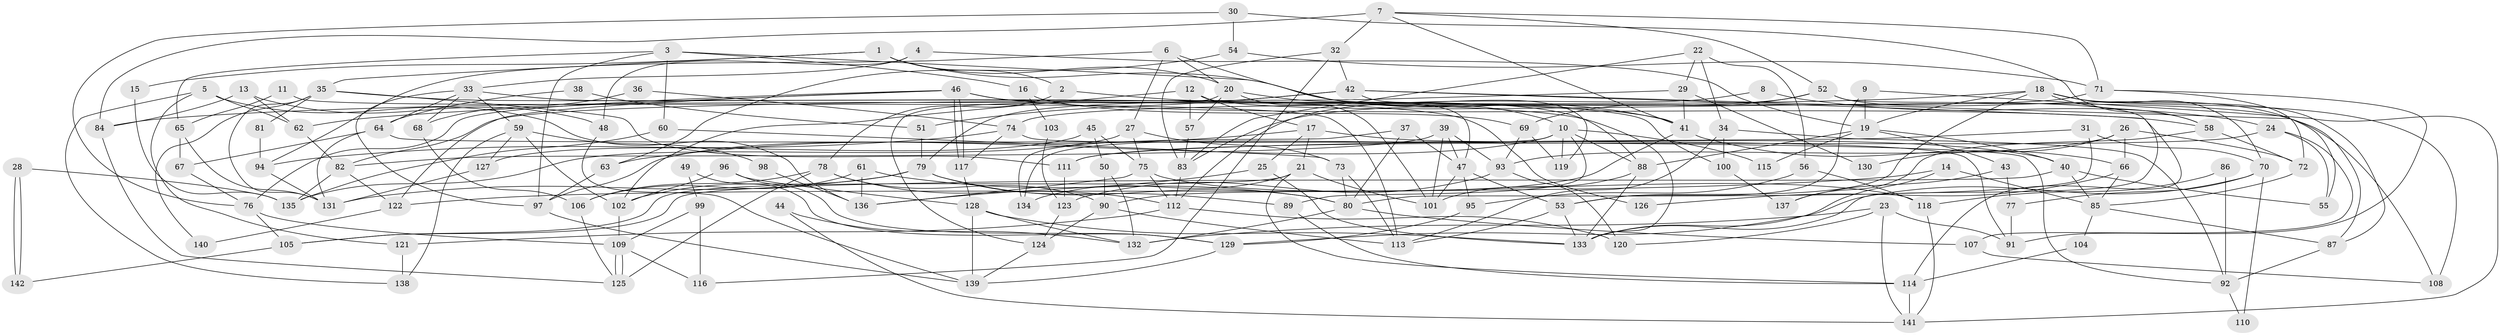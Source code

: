 // Generated by graph-tools (version 1.1) at 2025/26/03/09/25 03:26:11]
// undirected, 142 vertices, 284 edges
graph export_dot {
graph [start="1"]
  node [color=gray90,style=filled];
  1;
  2;
  3;
  4;
  5;
  6;
  7;
  8;
  9;
  10;
  11;
  12;
  13;
  14;
  15;
  16;
  17;
  18;
  19;
  20;
  21;
  22;
  23;
  24;
  25;
  26;
  27;
  28;
  29;
  30;
  31;
  32;
  33;
  34;
  35;
  36;
  37;
  38;
  39;
  40;
  41;
  42;
  43;
  44;
  45;
  46;
  47;
  48;
  49;
  50;
  51;
  52;
  53;
  54;
  55;
  56;
  57;
  58;
  59;
  60;
  61;
  62;
  63;
  64;
  65;
  66;
  67;
  68;
  69;
  70;
  71;
  72;
  73;
  74;
  75;
  76;
  77;
  78;
  79;
  80;
  81;
  82;
  83;
  84;
  85;
  86;
  87;
  88;
  89;
  90;
  91;
  92;
  93;
  94;
  95;
  96;
  97;
  98;
  99;
  100;
  101;
  102;
  103;
  104;
  105;
  106;
  107;
  108;
  109;
  110;
  111;
  112;
  113;
  114;
  115;
  116;
  117;
  118;
  119;
  120;
  121;
  122;
  123;
  124;
  125;
  126;
  127;
  128;
  129;
  130;
  131;
  132;
  133;
  134;
  135;
  136;
  137;
  138;
  139;
  140;
  141;
  142;
  1 -- 35;
  1 -- 20;
  1 -- 2;
  1 -- 10;
  1 -- 15;
  2 -- 78;
  2 -- 41;
  3 -- 41;
  3 -- 97;
  3 -- 16;
  3 -- 60;
  3 -- 65;
  4 -- 19;
  4 -- 48;
  4 -- 33;
  5 -- 62;
  5 -- 138;
  5 -- 121;
  5 -- 136;
  6 -- 47;
  6 -- 20;
  6 -- 27;
  6 -- 94;
  7 -- 71;
  7 -- 41;
  7 -- 32;
  7 -- 52;
  7 -- 84;
  8 -- 24;
  8 -- 112;
  9 -- 53;
  9 -- 19;
  9 -- 141;
  10 -- 89;
  10 -- 88;
  10 -- 97;
  10 -- 115;
  10 -- 119;
  10 -- 134;
  11 -- 65;
  11 -- 113;
  12 -- 102;
  12 -- 17;
  12 -- 57;
  12 -- 108;
  13 -- 62;
  13 -- 84;
  13 -- 48;
  14 -- 85;
  14 -- 133;
  14 -- 122;
  15 -- 135;
  16 -- 69;
  16 -- 103;
  17 -- 40;
  17 -- 25;
  17 -- 21;
  17 -- 63;
  18 -- 58;
  18 -- 108;
  18 -- 19;
  18 -- 53;
  18 -- 70;
  18 -- 84;
  18 -- 87;
  19 -- 88;
  19 -- 40;
  19 -- 43;
  19 -- 115;
  20 -- 101;
  20 -- 88;
  20 -- 57;
  20 -- 124;
  21 -- 105;
  21 -- 101;
  21 -- 114;
  21 -- 134;
  22 -- 56;
  22 -- 83;
  22 -- 29;
  22 -- 34;
  23 -- 132;
  23 -- 141;
  23 -- 91;
  23 -- 120;
  24 -- 55;
  24 -- 111;
  24 -- 107;
  25 -- 136;
  25 -- 133;
  26 -- 72;
  26 -- 93;
  26 -- 66;
  26 -- 130;
  27 -- 135;
  27 -- 73;
  27 -- 75;
  28 -- 135;
  28 -- 142;
  28 -- 142;
  29 -- 41;
  29 -- 82;
  29 -- 130;
  30 -- 76;
  30 -- 54;
  30 -- 58;
  31 -- 70;
  31 -- 80;
  31 -- 111;
  32 -- 83;
  32 -- 42;
  32 -- 116;
  33 -- 97;
  33 -- 59;
  33 -- 64;
  33 -- 68;
  33 -- 126;
  34 -- 113;
  34 -- 92;
  34 -- 100;
  35 -- 133;
  35 -- 111;
  35 -- 81;
  35 -- 131;
  35 -- 140;
  36 -- 74;
  36 -- 68;
  37 -- 134;
  37 -- 80;
  37 -- 47;
  38 -- 51;
  38 -- 64;
  39 -- 47;
  39 -- 101;
  39 -- 82;
  39 -- 93;
  40 -- 85;
  40 -- 55;
  40 -- 105;
  41 -- 90;
  41 -- 66;
  42 -- 87;
  42 -- 51;
  42 -- 79;
  42 -- 114;
  42 -- 119;
  43 -- 137;
  43 -- 77;
  44 -- 132;
  44 -- 141;
  45 -- 127;
  45 -- 75;
  45 -- 50;
  46 -- 117;
  46 -- 117;
  46 -- 122;
  46 -- 58;
  46 -- 62;
  46 -- 76;
  46 -- 100;
  47 -- 53;
  47 -- 95;
  47 -- 101;
  48 -- 139;
  49 -- 129;
  49 -- 99;
  50 -- 90;
  50 -- 132;
  51 -- 79;
  52 -- 69;
  52 -- 55;
  52 -- 83;
  52 -- 133;
  53 -- 133;
  53 -- 113;
  54 -- 63;
  54 -- 71;
  56 -- 118;
  56 -- 95;
  57 -- 83;
  58 -- 72;
  58 -- 137;
  59 -- 102;
  59 -- 98;
  59 -- 127;
  59 -- 138;
  60 -- 73;
  60 -- 135;
  61 -- 80;
  61 -- 136;
  61 -- 106;
  62 -- 82;
  63 -- 97;
  64 -- 131;
  64 -- 67;
  64 -- 92;
  65 -- 131;
  65 -- 67;
  66 -- 85;
  66 -- 126;
  67 -- 76;
  68 -- 106;
  69 -- 119;
  69 -- 93;
  70 -- 77;
  70 -- 110;
  70 -- 129;
  71 -- 72;
  71 -- 91;
  71 -- 74;
  72 -- 85;
  73 -- 113;
  73 -- 80;
  74 -- 117;
  74 -- 91;
  74 -- 94;
  75 -- 112;
  75 -- 118;
  75 -- 136;
  76 -- 105;
  76 -- 109;
  77 -- 91;
  78 -- 125;
  78 -- 106;
  78 -- 90;
  78 -- 112;
  79 -- 131;
  79 -- 80;
  79 -- 89;
  79 -- 102;
  80 -- 107;
  80 -- 132;
  81 -- 94;
  82 -- 122;
  82 -- 135;
  83 -- 112;
  84 -- 125;
  85 -- 87;
  85 -- 104;
  86 -- 118;
  86 -- 92;
  87 -- 92;
  88 -- 101;
  88 -- 133;
  89 -- 114;
  90 -- 124;
  90 -- 113;
  92 -- 110;
  93 -- 120;
  93 -- 123;
  94 -- 131;
  95 -- 129;
  96 -- 128;
  96 -- 102;
  96 -- 129;
  97 -- 139;
  98 -- 136;
  99 -- 116;
  99 -- 109;
  100 -- 137;
  102 -- 109;
  103 -- 123;
  104 -- 114;
  105 -- 142;
  106 -- 125;
  107 -- 108;
  109 -- 125;
  109 -- 125;
  109 -- 116;
  111 -- 123;
  112 -- 120;
  112 -- 121;
  114 -- 141;
  117 -- 128;
  118 -- 141;
  121 -- 138;
  122 -- 140;
  123 -- 124;
  124 -- 139;
  127 -- 131;
  128 -- 133;
  128 -- 132;
  128 -- 139;
  129 -- 139;
}
